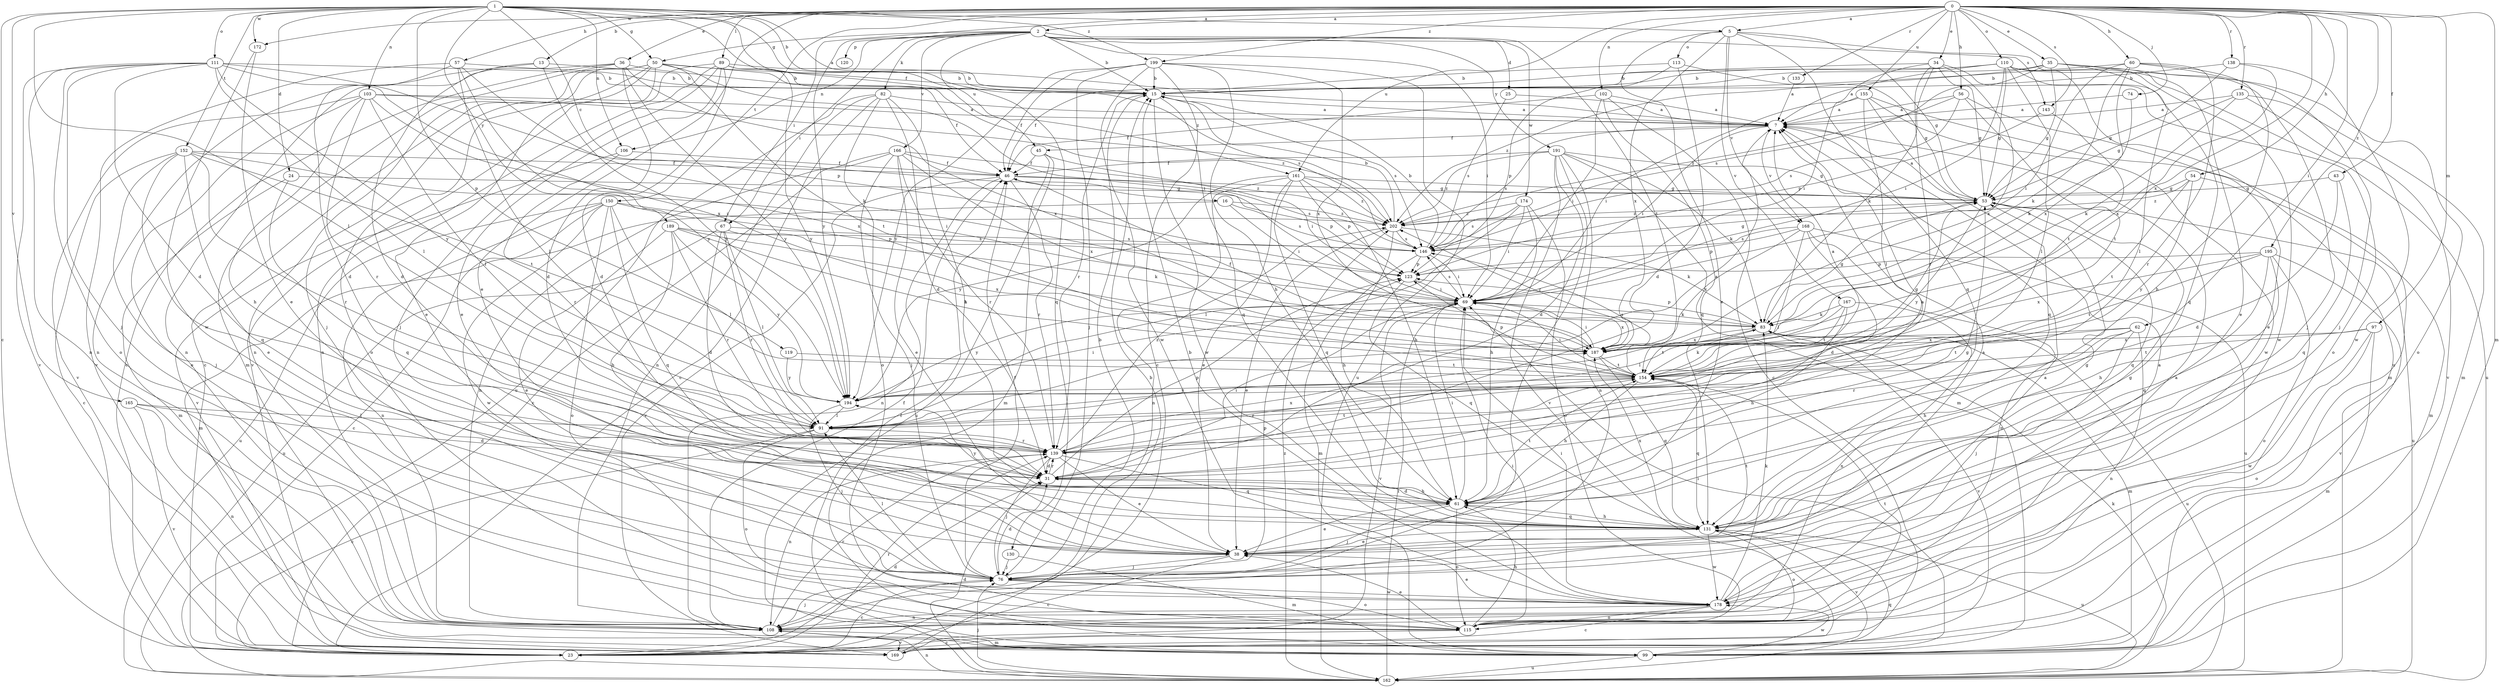 strict digraph  {
0;
1;
2;
5;
7;
13;
15;
16;
23;
24;
25;
31;
34;
35;
36;
38;
43;
45;
46;
50;
53;
54;
56;
57;
60;
61;
62;
67;
69;
74;
76;
82;
83;
89;
91;
97;
99;
102;
103;
106;
108;
110;
111;
113;
115;
119;
120;
123;
130;
131;
133;
135;
138;
139;
143;
146;
150;
152;
154;
155;
161;
162;
165;
166;
167;
168;
169;
172;
174;
178;
187;
189;
191;
194;
195;
199;
202;
0 -> 2  [label=a];
0 -> 5  [label=a];
0 -> 13  [label=b];
0 -> 34  [label=e];
0 -> 35  [label=e];
0 -> 36  [label=e];
0 -> 38  [label=e];
0 -> 43  [label=f];
0 -> 54  [label=h];
0 -> 56  [label=h];
0 -> 57  [label=h];
0 -> 60  [label=h];
0 -> 62  [label=i];
0 -> 67  [label=i];
0 -> 74  [label=j];
0 -> 89  [label=l];
0 -> 97  [label=m];
0 -> 99  [label=m];
0 -> 102  [label=n];
0 -> 110  [label=o];
0 -> 133  [label=r];
0 -> 135  [label=r];
0 -> 138  [label=r];
0 -> 143  [label=s];
0 -> 150  [label=t];
0 -> 155  [label=u];
0 -> 161  [label=u];
0 -> 172  [label=w];
0 -> 187  [label=x];
0 -> 195  [label=z];
0 -> 199  [label=z];
1 -> 5  [label=a];
1 -> 7  [label=a];
1 -> 15  [label=b];
1 -> 16  [label=c];
1 -> 23  [label=c];
1 -> 24  [label=d];
1 -> 45  [label=f];
1 -> 50  [label=g];
1 -> 91  [label=l];
1 -> 103  [label=n];
1 -> 106  [label=n];
1 -> 111  [label=o];
1 -> 119  [label=p];
1 -> 152  [label=t];
1 -> 161  [label=u];
1 -> 165  [label=v];
1 -> 172  [label=w];
1 -> 189  [label=y];
1 -> 199  [label=z];
1 -> 202  [label=z];
2 -> 15  [label=b];
2 -> 25  [label=d];
2 -> 50  [label=g];
2 -> 67  [label=i];
2 -> 69  [label=i];
2 -> 82  [label=k];
2 -> 106  [label=n];
2 -> 120  [label=p];
2 -> 130  [label=q];
2 -> 143  [label=s];
2 -> 154  [label=t];
2 -> 166  [label=v];
2 -> 174  [label=w];
2 -> 191  [label=y];
2 -> 194  [label=y];
5 -> 38  [label=e];
5 -> 53  [label=g];
5 -> 113  [label=o];
5 -> 131  [label=q];
5 -> 162  [label=u];
5 -> 167  [label=v];
5 -> 168  [label=v];
5 -> 187  [label=x];
7 -> 45  [label=f];
7 -> 69  [label=i];
7 -> 146  [label=s];
7 -> 168  [label=v];
13 -> 15  [label=b];
13 -> 31  [label=d];
13 -> 108  [label=n];
13 -> 194  [label=y];
15 -> 7  [label=a];
15 -> 131  [label=q];
15 -> 139  [label=r];
15 -> 146  [label=s];
15 -> 178  [label=w];
16 -> 69  [label=i];
16 -> 99  [label=m];
16 -> 146  [label=s];
16 -> 202  [label=z];
23 -> 31  [label=d];
23 -> 139  [label=r];
24 -> 53  [label=g];
24 -> 99  [label=m];
24 -> 131  [label=q];
25 -> 7  [label=a];
25 -> 146  [label=s];
31 -> 7  [label=a];
31 -> 61  [label=h];
31 -> 69  [label=i];
31 -> 123  [label=p];
31 -> 139  [label=r];
34 -> 15  [label=b];
34 -> 53  [label=g];
34 -> 69  [label=i];
34 -> 83  [label=k];
34 -> 115  [label=o];
34 -> 139  [label=r];
34 -> 187  [label=x];
35 -> 15  [label=b];
35 -> 38  [label=e];
35 -> 53  [label=g];
35 -> 76  [label=j];
35 -> 91  [label=l];
35 -> 146  [label=s];
35 -> 202  [label=z];
36 -> 15  [label=b];
36 -> 23  [label=c];
36 -> 31  [label=d];
36 -> 99  [label=m];
36 -> 108  [label=n];
36 -> 187  [label=x];
36 -> 194  [label=y];
38 -> 23  [label=c];
38 -> 53  [label=g];
38 -> 76  [label=j];
38 -> 154  [label=t];
43 -> 31  [label=d];
43 -> 53  [label=g];
43 -> 131  [label=q];
45 -> 46  [label=f];
45 -> 69  [label=i];
45 -> 99  [label=m];
45 -> 162  [label=u];
46 -> 53  [label=g];
46 -> 108  [label=n];
46 -> 123  [label=p];
46 -> 139  [label=r];
46 -> 146  [label=s];
46 -> 169  [label=v];
50 -> 15  [label=b];
50 -> 23  [label=c];
50 -> 38  [label=e];
50 -> 46  [label=f];
50 -> 69  [label=i];
50 -> 76  [label=j];
50 -> 108  [label=n];
50 -> 115  [label=o];
50 -> 154  [label=t];
53 -> 7  [label=a];
53 -> 131  [label=q];
53 -> 162  [label=u];
53 -> 194  [label=y];
53 -> 202  [label=z];
54 -> 53  [label=g];
54 -> 99  [label=m];
54 -> 154  [label=t];
54 -> 194  [label=y];
54 -> 202  [label=z];
56 -> 7  [label=a];
56 -> 38  [label=e];
56 -> 146  [label=s];
56 -> 154  [label=t];
56 -> 202  [label=z];
57 -> 15  [label=b];
57 -> 31  [label=d];
57 -> 83  [label=k];
57 -> 91  [label=l];
57 -> 169  [label=v];
57 -> 194  [label=y];
60 -> 15  [label=b];
60 -> 61  [label=h];
60 -> 69  [label=i];
60 -> 76  [label=j];
60 -> 83  [label=k];
60 -> 139  [label=r];
60 -> 187  [label=x];
61 -> 31  [label=d];
61 -> 38  [label=e];
61 -> 53  [label=g];
61 -> 69  [label=i];
61 -> 76  [label=j];
61 -> 115  [label=o];
61 -> 131  [label=q];
61 -> 154  [label=t];
61 -> 194  [label=y];
62 -> 61  [label=h];
62 -> 76  [label=j];
62 -> 108  [label=n];
62 -> 139  [label=r];
62 -> 154  [label=t];
62 -> 187  [label=x];
67 -> 31  [label=d];
67 -> 83  [label=k];
67 -> 91  [label=l];
67 -> 139  [label=r];
67 -> 146  [label=s];
67 -> 162  [label=u];
69 -> 83  [label=k];
69 -> 146  [label=s];
69 -> 169  [label=v];
69 -> 187  [label=x];
69 -> 194  [label=y];
74 -> 7  [label=a];
74 -> 83  [label=k];
76 -> 7  [label=a];
76 -> 15  [label=b];
76 -> 23  [label=c];
76 -> 31  [label=d];
76 -> 46  [label=f];
76 -> 91  [label=l];
76 -> 115  [label=o];
76 -> 123  [label=p];
76 -> 178  [label=w];
82 -> 7  [label=a];
82 -> 23  [label=c];
82 -> 31  [label=d];
82 -> 61  [label=h];
82 -> 108  [label=n];
82 -> 115  [label=o];
82 -> 162  [label=u];
83 -> 53  [label=g];
83 -> 99  [label=m];
83 -> 123  [label=p];
83 -> 154  [label=t];
83 -> 162  [label=u];
83 -> 169  [label=v];
83 -> 187  [label=x];
89 -> 15  [label=b];
89 -> 31  [label=d];
89 -> 38  [label=e];
89 -> 76  [label=j];
89 -> 108  [label=n];
89 -> 146  [label=s];
89 -> 169  [label=v];
89 -> 194  [label=y];
91 -> 7  [label=a];
91 -> 23  [label=c];
91 -> 115  [label=o];
91 -> 139  [label=r];
97 -> 99  [label=m];
97 -> 115  [label=o];
97 -> 154  [label=t];
97 -> 178  [label=w];
97 -> 187  [label=x];
99 -> 46  [label=f];
99 -> 69  [label=i];
99 -> 162  [label=u];
99 -> 178  [label=w];
102 -> 7  [label=a];
102 -> 23  [label=c];
102 -> 46  [label=f];
102 -> 69  [label=i];
102 -> 131  [label=q];
103 -> 7  [label=a];
103 -> 61  [label=h];
103 -> 91  [label=l];
103 -> 115  [label=o];
103 -> 139  [label=r];
103 -> 169  [label=v];
103 -> 187  [label=x];
103 -> 202  [label=z];
106 -> 46  [label=f];
106 -> 139  [label=r];
106 -> 169  [label=v];
108 -> 7  [label=a];
108 -> 46  [label=f];
108 -> 76  [label=j];
108 -> 99  [label=m];
108 -> 139  [label=r];
108 -> 169  [label=v];
110 -> 7  [label=a];
110 -> 15  [label=b];
110 -> 46  [label=f];
110 -> 53  [label=g];
110 -> 69  [label=i];
110 -> 91  [label=l];
110 -> 115  [label=o];
110 -> 131  [label=q];
110 -> 162  [label=u];
110 -> 178  [label=w];
111 -> 15  [label=b];
111 -> 31  [label=d];
111 -> 76  [label=j];
111 -> 91  [label=l];
111 -> 108  [label=n];
111 -> 115  [label=o];
111 -> 123  [label=p];
111 -> 169  [label=v];
111 -> 187  [label=x];
111 -> 194  [label=y];
113 -> 15  [label=b];
113 -> 31  [label=d];
113 -> 53  [label=g];
113 -> 123  [label=p];
115 -> 7  [label=a];
115 -> 23  [label=c];
115 -> 38  [label=e];
115 -> 61  [label=h];
115 -> 69  [label=i];
115 -> 154  [label=t];
119 -> 154  [label=t];
119 -> 194  [label=y];
123 -> 69  [label=i];
123 -> 131  [label=q];
130 -> 76  [label=j];
130 -> 99  [label=m];
131 -> 38  [label=e];
131 -> 53  [label=g];
131 -> 61  [label=h];
131 -> 115  [label=o];
131 -> 162  [label=u];
131 -> 169  [label=v];
131 -> 178  [label=w];
131 -> 187  [label=x];
133 -> 7  [label=a];
135 -> 7  [label=a];
135 -> 53  [label=g];
135 -> 83  [label=k];
135 -> 99  [label=m];
135 -> 169  [label=v];
138 -> 15  [label=b];
138 -> 53  [label=g];
138 -> 178  [label=w];
138 -> 187  [label=x];
139 -> 31  [label=d];
139 -> 38  [label=e];
139 -> 76  [label=j];
139 -> 108  [label=n];
139 -> 131  [label=q];
139 -> 154  [label=t];
139 -> 187  [label=x];
139 -> 202  [label=z];
143 -> 123  [label=p];
143 -> 154  [label=t];
146 -> 15  [label=b];
146 -> 53  [label=g];
146 -> 69  [label=i];
146 -> 99  [label=m];
146 -> 123  [label=p];
150 -> 23  [label=c];
150 -> 91  [label=l];
150 -> 108  [label=n];
150 -> 115  [label=o];
150 -> 123  [label=p];
150 -> 131  [label=q];
150 -> 162  [label=u];
150 -> 178  [label=w];
150 -> 202  [label=z];
152 -> 23  [label=c];
152 -> 38  [label=e];
152 -> 46  [label=f];
152 -> 69  [label=i];
152 -> 76  [label=j];
152 -> 131  [label=q];
152 -> 139  [label=r];
152 -> 154  [label=t];
154 -> 7  [label=a];
154 -> 53  [label=g];
154 -> 61  [label=h];
154 -> 69  [label=i];
154 -> 83  [label=k];
154 -> 123  [label=p];
154 -> 131  [label=q];
154 -> 139  [label=r];
154 -> 146  [label=s];
154 -> 194  [label=y];
155 -> 7  [label=a];
155 -> 69  [label=i];
155 -> 91  [label=l];
155 -> 99  [label=m];
155 -> 131  [label=q];
155 -> 178  [label=w];
161 -> 38  [label=e];
161 -> 53  [label=g];
161 -> 61  [label=h];
161 -> 108  [label=n];
161 -> 123  [label=p];
161 -> 131  [label=q];
161 -> 194  [label=y];
161 -> 202  [label=z];
162 -> 31  [label=d];
162 -> 69  [label=i];
162 -> 76  [label=j];
162 -> 83  [label=k];
162 -> 108  [label=n];
162 -> 131  [label=q];
162 -> 202  [label=z];
165 -> 31  [label=d];
165 -> 91  [label=l];
165 -> 108  [label=n];
165 -> 169  [label=v];
166 -> 23  [label=c];
166 -> 38  [label=e];
166 -> 46  [label=f];
166 -> 76  [label=j];
166 -> 108  [label=n];
166 -> 139  [label=r];
166 -> 187  [label=x];
166 -> 202  [label=z];
167 -> 61  [label=h];
167 -> 83  [label=k];
167 -> 91  [label=l];
167 -> 108  [label=n];
167 -> 154  [label=t];
168 -> 31  [label=d];
168 -> 91  [label=l];
168 -> 108  [label=n];
168 -> 123  [label=p];
168 -> 146  [label=s];
168 -> 162  [label=u];
168 -> 187  [label=x];
169 -> 15  [label=b];
172 -> 38  [label=e];
172 -> 178  [label=w];
174 -> 61  [label=h];
174 -> 69  [label=i];
174 -> 91  [label=l];
174 -> 115  [label=o];
174 -> 146  [label=s];
174 -> 202  [label=z];
178 -> 7  [label=a];
178 -> 15  [label=b];
178 -> 23  [label=c];
178 -> 38  [label=e];
178 -> 69  [label=i];
178 -> 83  [label=k];
178 -> 108  [label=n];
178 -> 115  [label=o];
187 -> 46  [label=f];
187 -> 69  [label=i];
187 -> 131  [label=q];
187 -> 154  [label=t];
187 -> 202  [label=z];
189 -> 38  [label=e];
189 -> 61  [label=h];
189 -> 139  [label=r];
189 -> 146  [label=s];
189 -> 154  [label=t];
189 -> 187  [label=x];
189 -> 194  [label=y];
191 -> 31  [label=d];
191 -> 46  [label=f];
191 -> 53  [label=g];
191 -> 76  [label=j];
191 -> 83  [label=k];
191 -> 99  [label=m];
191 -> 108  [label=n];
191 -> 169  [label=v];
191 -> 202  [label=z];
194 -> 69  [label=i];
194 -> 76  [label=j];
194 -> 91  [label=l];
195 -> 61  [label=h];
195 -> 115  [label=o];
195 -> 123  [label=p];
195 -> 131  [label=q];
195 -> 154  [label=t];
195 -> 169  [label=v];
195 -> 187  [label=x];
199 -> 15  [label=b];
199 -> 23  [label=c];
199 -> 46  [label=f];
199 -> 61  [label=h];
199 -> 76  [label=j];
199 -> 162  [label=u];
199 -> 178  [label=w];
199 -> 187  [label=x];
199 -> 194  [label=y];
202 -> 15  [label=b];
202 -> 38  [label=e];
202 -> 61  [label=h];
202 -> 83  [label=k];
202 -> 146  [label=s];
}
